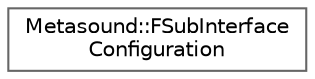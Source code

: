 digraph "Graphical Class Hierarchy"
{
 // INTERACTIVE_SVG=YES
 // LATEX_PDF_SIZE
  bgcolor="transparent";
  edge [fontname=Helvetica,fontsize=10,labelfontname=Helvetica,labelfontsize=10];
  node [fontname=Helvetica,fontsize=10,shape=box,height=0.2,width=0.4];
  rankdir="LR";
  Node0 [id="Node000000",label="Metasound::FSubInterface\lConfiguration",height=0.2,width=0.4,color="grey40", fillcolor="white", style="filled",URL="$d1/d4c/structMetasound_1_1FSubInterfaceConfiguration.html",tooltip=" "];
}
